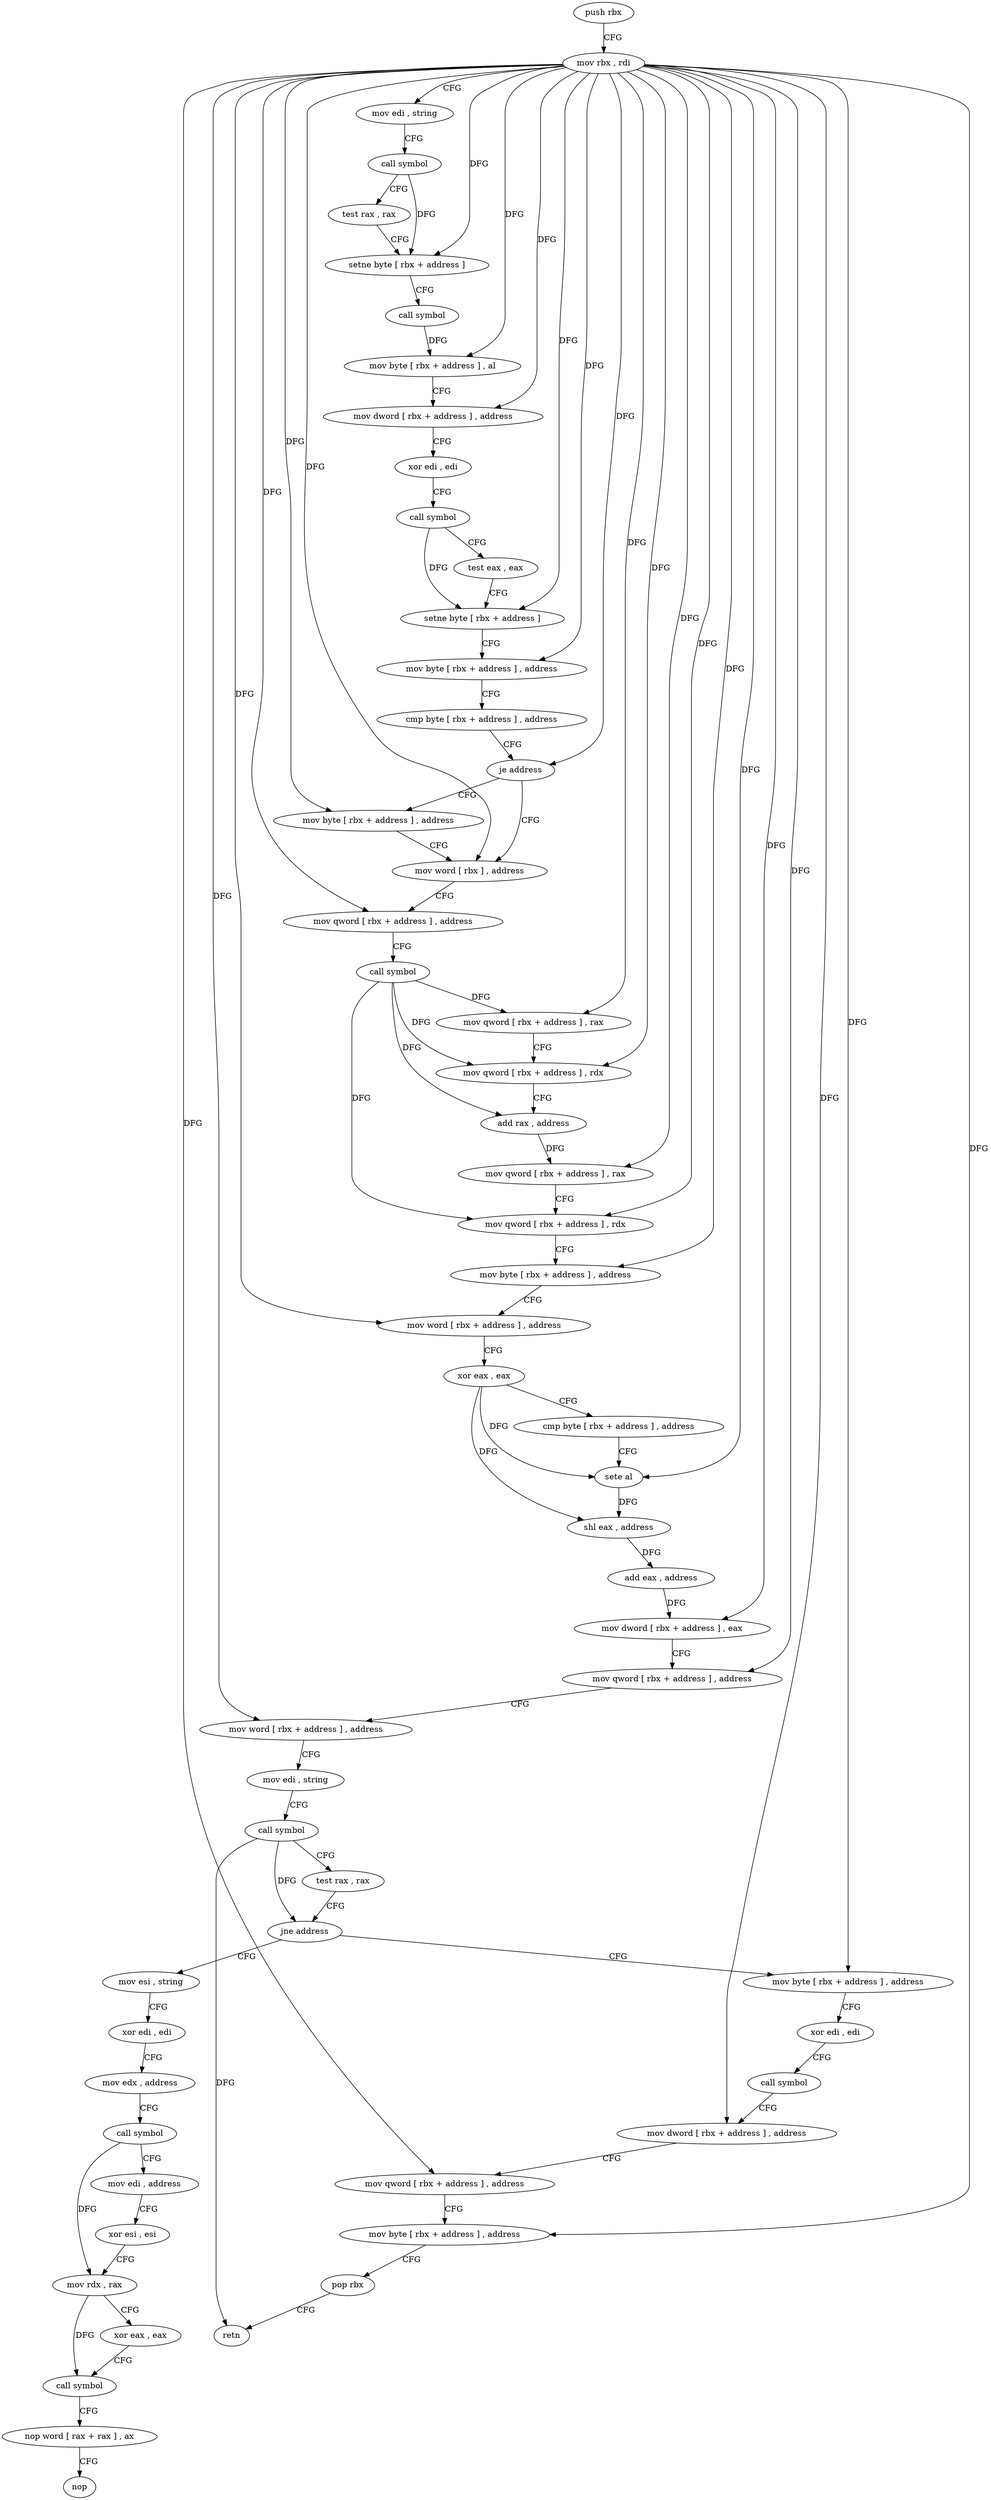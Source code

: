 digraph "func" {
"4230032" [label = "push rbx" ]
"4230033" [label = "mov rbx , rdi" ]
"4230036" [label = "mov edi , string" ]
"4230041" [label = "call symbol" ]
"4230046" [label = "test rax , rax" ]
"4230049" [label = "setne byte [ rbx + address ]" ]
"4230053" [label = "call symbol" ]
"4230058" [label = "mov byte [ rbx + address ] , al" ]
"4230061" [label = "mov dword [ rbx + address ] , address" ]
"4230068" [label = "xor edi , edi" ]
"4230070" [label = "call symbol" ]
"4230075" [label = "test eax , eax" ]
"4230077" [label = "setne byte [ rbx + address ]" ]
"4230081" [label = "mov byte [ rbx + address ] , address" ]
"4230085" [label = "cmp byte [ rbx + address ] , address" ]
"4230089" [label = "je address" ]
"4230095" [label = "mov word [ rbx ] , address" ]
"4230091" [label = "mov byte [ rbx + address ] , address" ]
"4230100" [label = "mov qword [ rbx + address ] , address" ]
"4230108" [label = "call symbol" ]
"4230113" [label = "mov qword [ rbx + address ] , rax" ]
"4230117" [label = "mov qword [ rbx + address ] , rdx" ]
"4230121" [label = "add rax , address" ]
"4230127" [label = "mov qword [ rbx + address ] , rax" ]
"4230131" [label = "mov qword [ rbx + address ] , rdx" ]
"4230135" [label = "mov byte [ rbx + address ] , address" ]
"4230139" [label = "mov word [ rbx + address ] , address" ]
"4230145" [label = "xor eax , eax" ]
"4230147" [label = "cmp byte [ rbx + address ] , address" ]
"4230151" [label = "sete al" ]
"4230154" [label = "shl eax , address" ]
"4230157" [label = "add eax , address" ]
"4230162" [label = "mov dword [ rbx + address ] , eax" ]
"4230165" [label = "mov qword [ rbx + address ] , address" ]
"4230173" [label = "mov word [ rbx + address ] , address" ]
"4230179" [label = "mov edi , string" ]
"4230184" [label = "call symbol" ]
"4230189" [label = "test rax , rax" ]
"4230192" [label = "jne address" ]
"4230226" [label = "mov esi , string" ]
"4230194" [label = "mov byte [ rbx + address ] , address" ]
"4230231" [label = "xor edi , edi" ]
"4230233" [label = "mov edx , address" ]
"4230238" [label = "call symbol" ]
"4230243" [label = "mov edi , address" ]
"4230248" [label = "xor esi , esi" ]
"4230250" [label = "mov rdx , rax" ]
"4230253" [label = "xor eax , eax" ]
"4230255" [label = "call symbol" ]
"4230260" [label = "nop word [ rax + rax ] , ax" ]
"4230270" [label = "nop" ]
"4230198" [label = "xor edi , edi" ]
"4230200" [label = "call symbol" ]
"4230205" [label = "mov dword [ rbx + address ] , address" ]
"4230212" [label = "mov qword [ rbx + address ] , address" ]
"4230220" [label = "mov byte [ rbx + address ] , address" ]
"4230224" [label = "pop rbx" ]
"4230225" [label = "retn" ]
"4230032" -> "4230033" [ label = "CFG" ]
"4230033" -> "4230036" [ label = "CFG" ]
"4230033" -> "4230049" [ label = "DFG" ]
"4230033" -> "4230058" [ label = "DFG" ]
"4230033" -> "4230061" [ label = "DFG" ]
"4230033" -> "4230077" [ label = "DFG" ]
"4230033" -> "4230081" [ label = "DFG" ]
"4230033" -> "4230089" [ label = "DFG" ]
"4230033" -> "4230095" [ label = "DFG" ]
"4230033" -> "4230100" [ label = "DFG" ]
"4230033" -> "4230113" [ label = "DFG" ]
"4230033" -> "4230117" [ label = "DFG" ]
"4230033" -> "4230127" [ label = "DFG" ]
"4230033" -> "4230131" [ label = "DFG" ]
"4230033" -> "4230135" [ label = "DFG" ]
"4230033" -> "4230139" [ label = "DFG" ]
"4230033" -> "4230151" [ label = "DFG" ]
"4230033" -> "4230162" [ label = "DFG" ]
"4230033" -> "4230165" [ label = "DFG" ]
"4230033" -> "4230173" [ label = "DFG" ]
"4230033" -> "4230091" [ label = "DFG" ]
"4230033" -> "4230194" [ label = "DFG" ]
"4230033" -> "4230205" [ label = "DFG" ]
"4230033" -> "4230212" [ label = "DFG" ]
"4230033" -> "4230220" [ label = "DFG" ]
"4230036" -> "4230041" [ label = "CFG" ]
"4230041" -> "4230046" [ label = "CFG" ]
"4230041" -> "4230049" [ label = "DFG" ]
"4230046" -> "4230049" [ label = "CFG" ]
"4230049" -> "4230053" [ label = "CFG" ]
"4230053" -> "4230058" [ label = "DFG" ]
"4230058" -> "4230061" [ label = "CFG" ]
"4230061" -> "4230068" [ label = "CFG" ]
"4230068" -> "4230070" [ label = "CFG" ]
"4230070" -> "4230075" [ label = "CFG" ]
"4230070" -> "4230077" [ label = "DFG" ]
"4230075" -> "4230077" [ label = "CFG" ]
"4230077" -> "4230081" [ label = "CFG" ]
"4230081" -> "4230085" [ label = "CFG" ]
"4230085" -> "4230089" [ label = "CFG" ]
"4230089" -> "4230095" [ label = "CFG" ]
"4230089" -> "4230091" [ label = "CFG" ]
"4230095" -> "4230100" [ label = "CFG" ]
"4230091" -> "4230095" [ label = "CFG" ]
"4230100" -> "4230108" [ label = "CFG" ]
"4230108" -> "4230113" [ label = "DFG" ]
"4230108" -> "4230121" [ label = "DFG" ]
"4230108" -> "4230117" [ label = "DFG" ]
"4230108" -> "4230131" [ label = "DFG" ]
"4230113" -> "4230117" [ label = "CFG" ]
"4230117" -> "4230121" [ label = "CFG" ]
"4230121" -> "4230127" [ label = "DFG" ]
"4230127" -> "4230131" [ label = "CFG" ]
"4230131" -> "4230135" [ label = "CFG" ]
"4230135" -> "4230139" [ label = "CFG" ]
"4230139" -> "4230145" [ label = "CFG" ]
"4230145" -> "4230147" [ label = "CFG" ]
"4230145" -> "4230151" [ label = "DFG" ]
"4230145" -> "4230154" [ label = "DFG" ]
"4230147" -> "4230151" [ label = "CFG" ]
"4230151" -> "4230154" [ label = "DFG" ]
"4230154" -> "4230157" [ label = "DFG" ]
"4230157" -> "4230162" [ label = "DFG" ]
"4230162" -> "4230165" [ label = "CFG" ]
"4230165" -> "4230173" [ label = "CFG" ]
"4230173" -> "4230179" [ label = "CFG" ]
"4230179" -> "4230184" [ label = "CFG" ]
"4230184" -> "4230189" [ label = "CFG" ]
"4230184" -> "4230192" [ label = "DFG" ]
"4230184" -> "4230225" [ label = "DFG" ]
"4230189" -> "4230192" [ label = "CFG" ]
"4230192" -> "4230226" [ label = "CFG" ]
"4230192" -> "4230194" [ label = "CFG" ]
"4230226" -> "4230231" [ label = "CFG" ]
"4230194" -> "4230198" [ label = "CFG" ]
"4230231" -> "4230233" [ label = "CFG" ]
"4230233" -> "4230238" [ label = "CFG" ]
"4230238" -> "4230243" [ label = "CFG" ]
"4230238" -> "4230250" [ label = "DFG" ]
"4230243" -> "4230248" [ label = "CFG" ]
"4230248" -> "4230250" [ label = "CFG" ]
"4230250" -> "4230253" [ label = "CFG" ]
"4230250" -> "4230255" [ label = "DFG" ]
"4230253" -> "4230255" [ label = "CFG" ]
"4230255" -> "4230260" [ label = "CFG" ]
"4230260" -> "4230270" [ label = "CFG" ]
"4230198" -> "4230200" [ label = "CFG" ]
"4230200" -> "4230205" [ label = "CFG" ]
"4230205" -> "4230212" [ label = "CFG" ]
"4230212" -> "4230220" [ label = "CFG" ]
"4230220" -> "4230224" [ label = "CFG" ]
"4230224" -> "4230225" [ label = "CFG" ]
}
